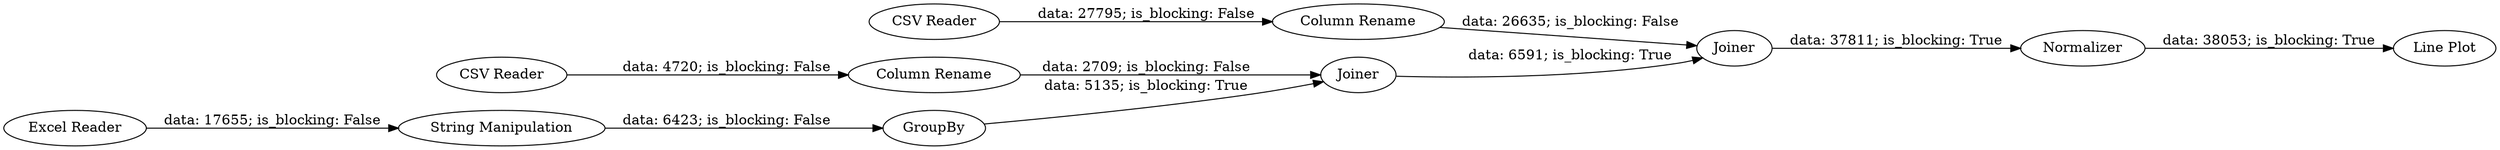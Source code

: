 digraph {
	"7482446537957784984_6" [label=Joiner]
	"7482446537957784984_69" [label="Column Rename"]
	"7482446537957784984_3" [label="CSV Reader"]
	"7482446537957784984_1" [label="Excel Reader"]
	"7482446537957784984_7" [label="Column Rename"]
	"7482446537957784984_8" [label=Normalizer]
	"7482446537957784984_5" [label="String Manipulation"]
	"7482446537957784984_75" [label=Joiner]
	"7482446537957784984_74" [label="CSV Reader"]
	"7482446537957784984_2" [label="Line Plot"]
	"7482446537957784984_4" [label=GroupBy]
	"7482446537957784984_69" -> "7482446537957784984_75" [label="data: 26635; is_blocking: False"]
	"7482446537957784984_1" -> "7482446537957784984_5" [label="data: 17655; is_blocking: False"]
	"7482446537957784984_4" -> "7482446537957784984_6" [label="data: 5135; is_blocking: True"]
	"7482446537957784984_74" -> "7482446537957784984_69" [label="data: 27795; is_blocking: False"]
	"7482446537957784984_8" -> "7482446537957784984_2" [label="data: 38053; is_blocking: True"]
	"7482446537957784984_6" -> "7482446537957784984_75" [label="data: 6591; is_blocking: True"]
	"7482446537957784984_75" -> "7482446537957784984_8" [label="data: 37811; is_blocking: True"]
	"7482446537957784984_7" -> "7482446537957784984_6" [label="data: 2709; is_blocking: False"]
	"7482446537957784984_3" -> "7482446537957784984_7" [label="data: 4720; is_blocking: False"]
	"7482446537957784984_5" -> "7482446537957784984_4" [label="data: 6423; is_blocking: False"]
	rankdir=LR
}
